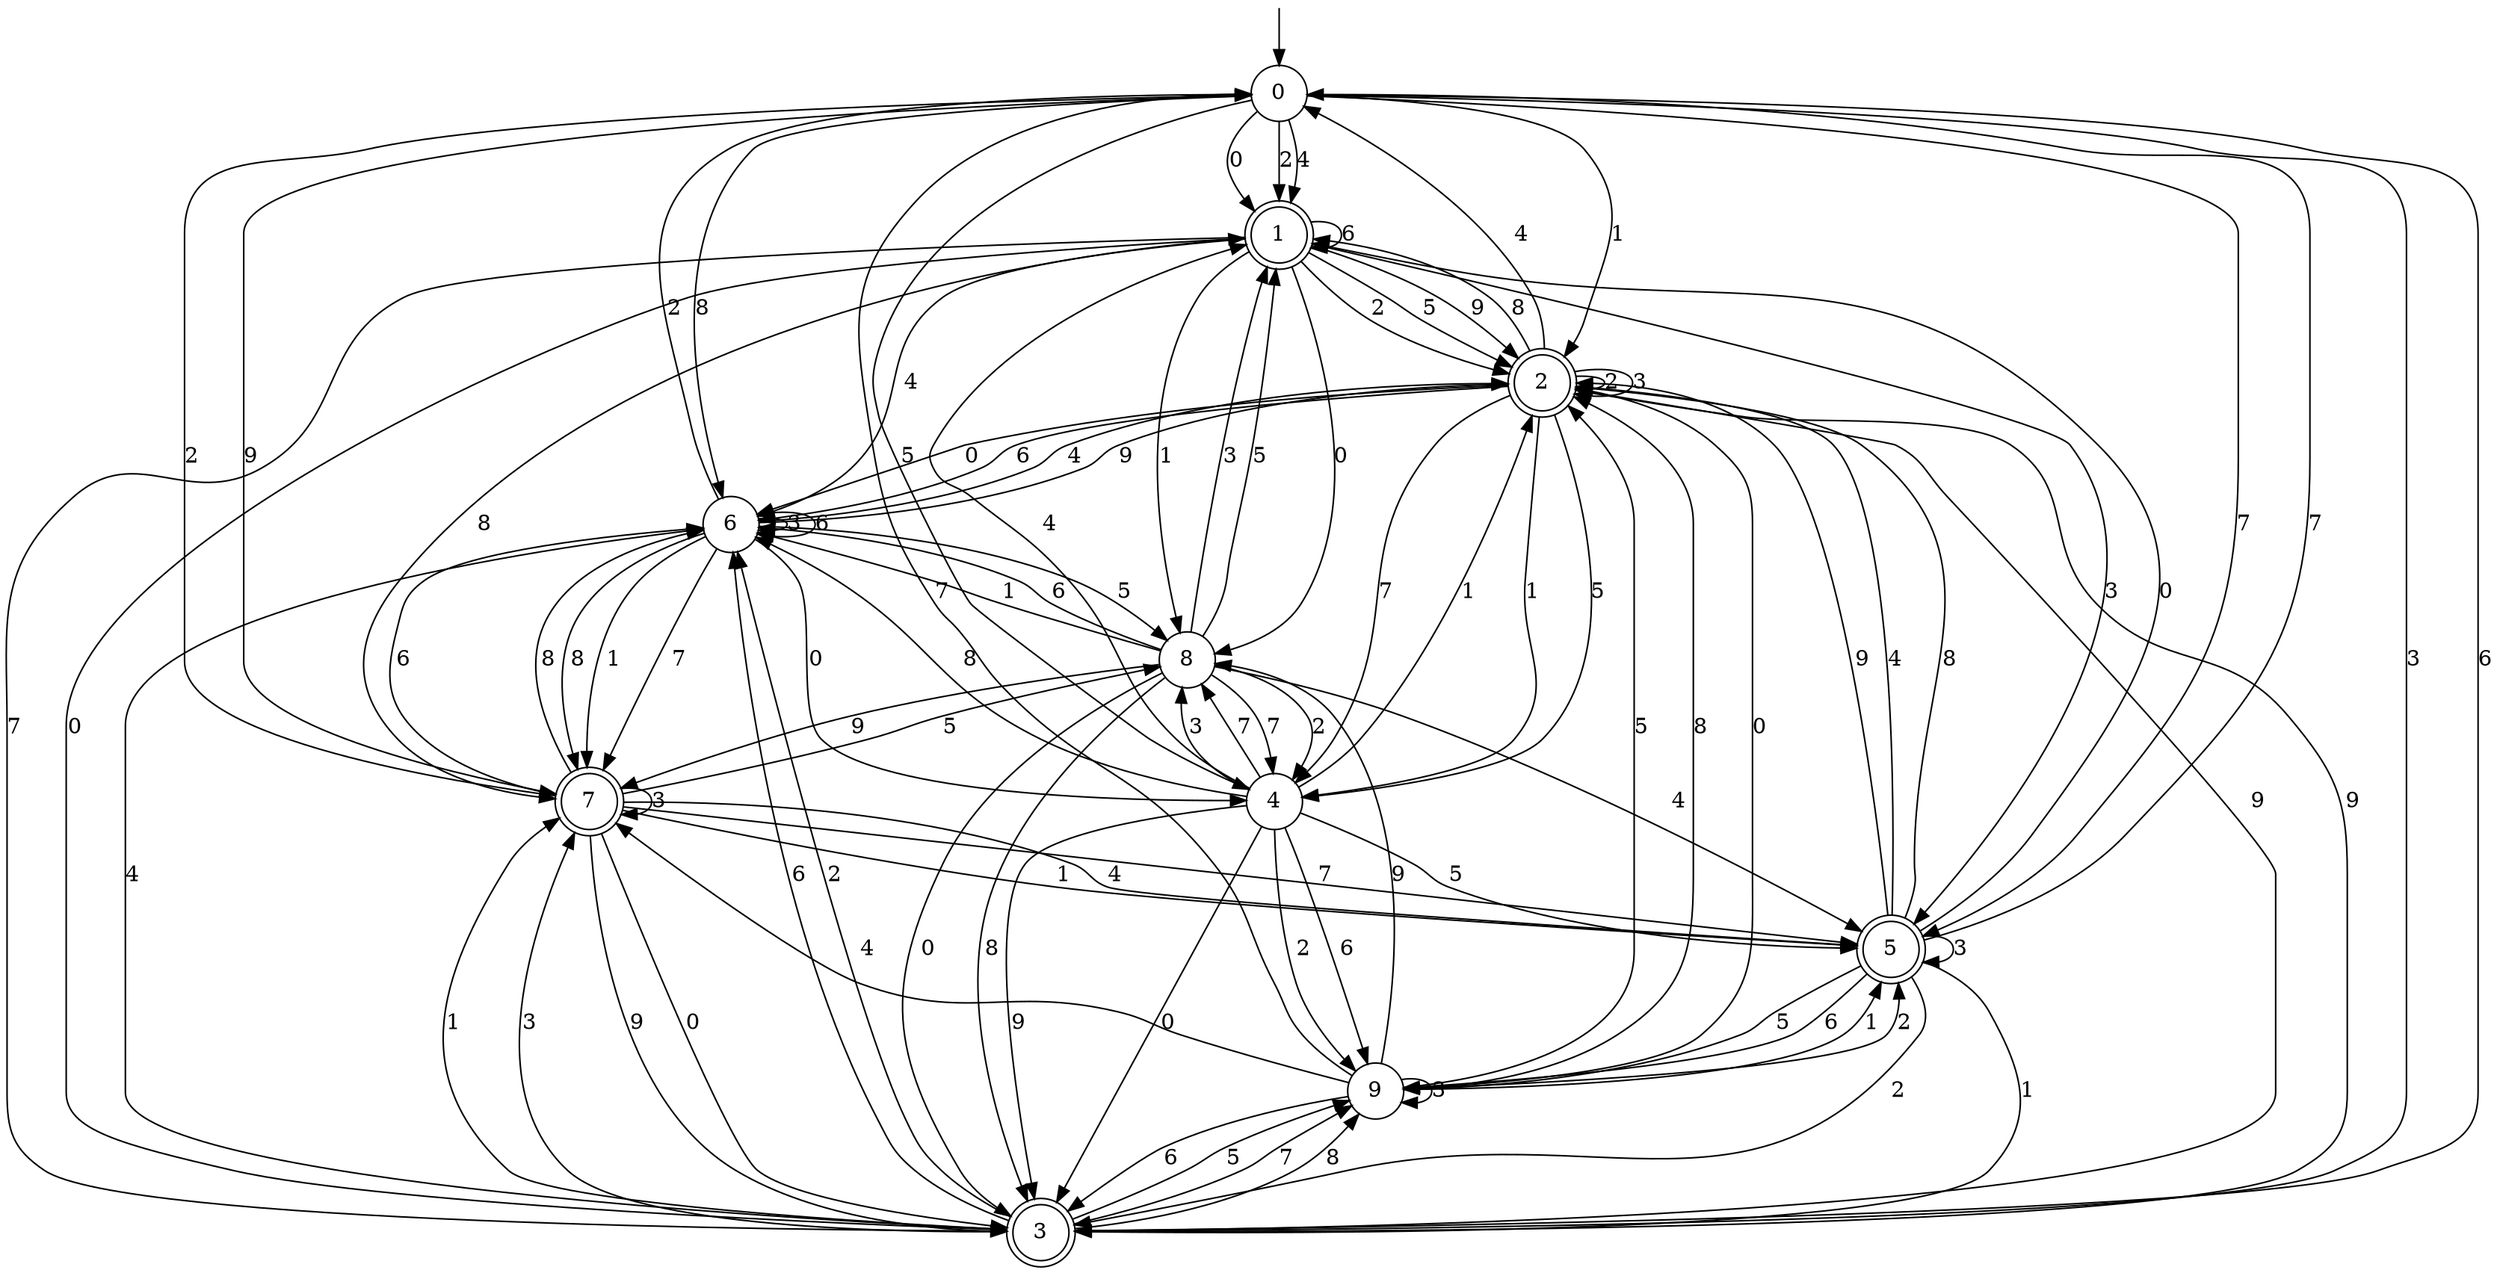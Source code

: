 digraph g {

	s0 [shape="circle" label="0"];
	s1 [shape="doublecircle" label="1"];
	s2 [shape="doublecircle" label="2"];
	s3 [shape="doublecircle" label="3"];
	s4 [shape="circle" label="4"];
	s5 [shape="doublecircle" label="5"];
	s6 [shape="circle" label="6"];
	s7 [shape="doublecircle" label="7"];
	s8 [shape="circle" label="8"];
	s9 [shape="circle" label="9"];
	s0 -> s1 [label="0"];
	s0 -> s2 [label="1"];
	s0 -> s1 [label="2"];
	s0 -> s3 [label="3"];
	s0 -> s1 [label="4"];
	s0 -> s4 [label="5"];
	s0 -> s3 [label="6"];
	s0 -> s5 [label="7"];
	s0 -> s6 [label="8"];
	s0 -> s7 [label="9"];
	s1 -> s8 [label="0"];
	s1 -> s8 [label="1"];
	s1 -> s2 [label="2"];
	s1 -> s5 [label="3"];
	s1 -> s6 [label="4"];
	s1 -> s2 [label="5"];
	s1 -> s1 [label="6"];
	s1 -> s3 [label="7"];
	s1 -> s7 [label="8"];
	s1 -> s2 [label="9"];
	s2 -> s6 [label="0"];
	s2 -> s4 [label="1"];
	s2 -> s2 [label="2"];
	s2 -> s2 [label="3"];
	s2 -> s0 [label="4"];
	s2 -> s4 [label="5"];
	s2 -> s6 [label="6"];
	s2 -> s4 [label="7"];
	s2 -> s1 [label="8"];
	s2 -> s3 [label="9"];
	s3 -> s1 [label="0"];
	s3 -> s7 [label="1"];
	s3 -> s6 [label="2"];
	s3 -> s7 [label="3"];
	s3 -> s6 [label="4"];
	s3 -> s9 [label="5"];
	s3 -> s6 [label="6"];
	s3 -> s9 [label="7"];
	s3 -> s9 [label="8"];
	s3 -> s2 [label="9"];
	s4 -> s3 [label="0"];
	s4 -> s2 [label="1"];
	s4 -> s9 [label="2"];
	s4 -> s8 [label="3"];
	s4 -> s1 [label="4"];
	s4 -> s5 [label="5"];
	s4 -> s9 [label="6"];
	s4 -> s8 [label="7"];
	s4 -> s6 [label="8"];
	s4 -> s3 [label="9"];
	s5 -> s1 [label="0"];
	s5 -> s3 [label="1"];
	s5 -> s3 [label="2"];
	s5 -> s5 [label="3"];
	s5 -> s2 [label="4"];
	s5 -> s9 [label="5"];
	s5 -> s9 [label="6"];
	s5 -> s0 [label="7"];
	s5 -> s2 [label="8"];
	s5 -> s2 [label="9"];
	s6 -> s4 [label="0"];
	s6 -> s7 [label="1"];
	s6 -> s0 [label="2"];
	s6 -> s6 [label="3"];
	s6 -> s2 [label="4"];
	s6 -> s8 [label="5"];
	s6 -> s6 [label="6"];
	s6 -> s7 [label="7"];
	s6 -> s7 [label="8"];
	s6 -> s2 [label="9"];
	s7 -> s3 [label="0"];
	s7 -> s5 [label="1"];
	s7 -> s0 [label="2"];
	s7 -> s7 [label="3"];
	s7 -> s5 [label="4"];
	s7 -> s8 [label="5"];
	s7 -> s6 [label="6"];
	s7 -> s5 [label="7"];
	s7 -> s6 [label="8"];
	s7 -> s3 [label="9"];
	s8 -> s3 [label="0"];
	s8 -> s6 [label="1"];
	s8 -> s4 [label="2"];
	s8 -> s1 [label="3"];
	s8 -> s5 [label="4"];
	s8 -> s1 [label="5"];
	s8 -> s6 [label="6"];
	s8 -> s4 [label="7"];
	s8 -> s3 [label="8"];
	s8 -> s7 [label="9"];
	s9 -> s2 [label="0"];
	s9 -> s5 [label="1"];
	s9 -> s5 [label="2"];
	s9 -> s9 [label="3"];
	s9 -> s7 [label="4"];
	s9 -> s2 [label="5"];
	s9 -> s3 [label="6"];
	s9 -> s0 [label="7"];
	s9 -> s2 [label="8"];
	s9 -> s8 [label="9"];

__start0 [label="" shape="none" width="0" height="0"];
__start0 -> s0;

}
